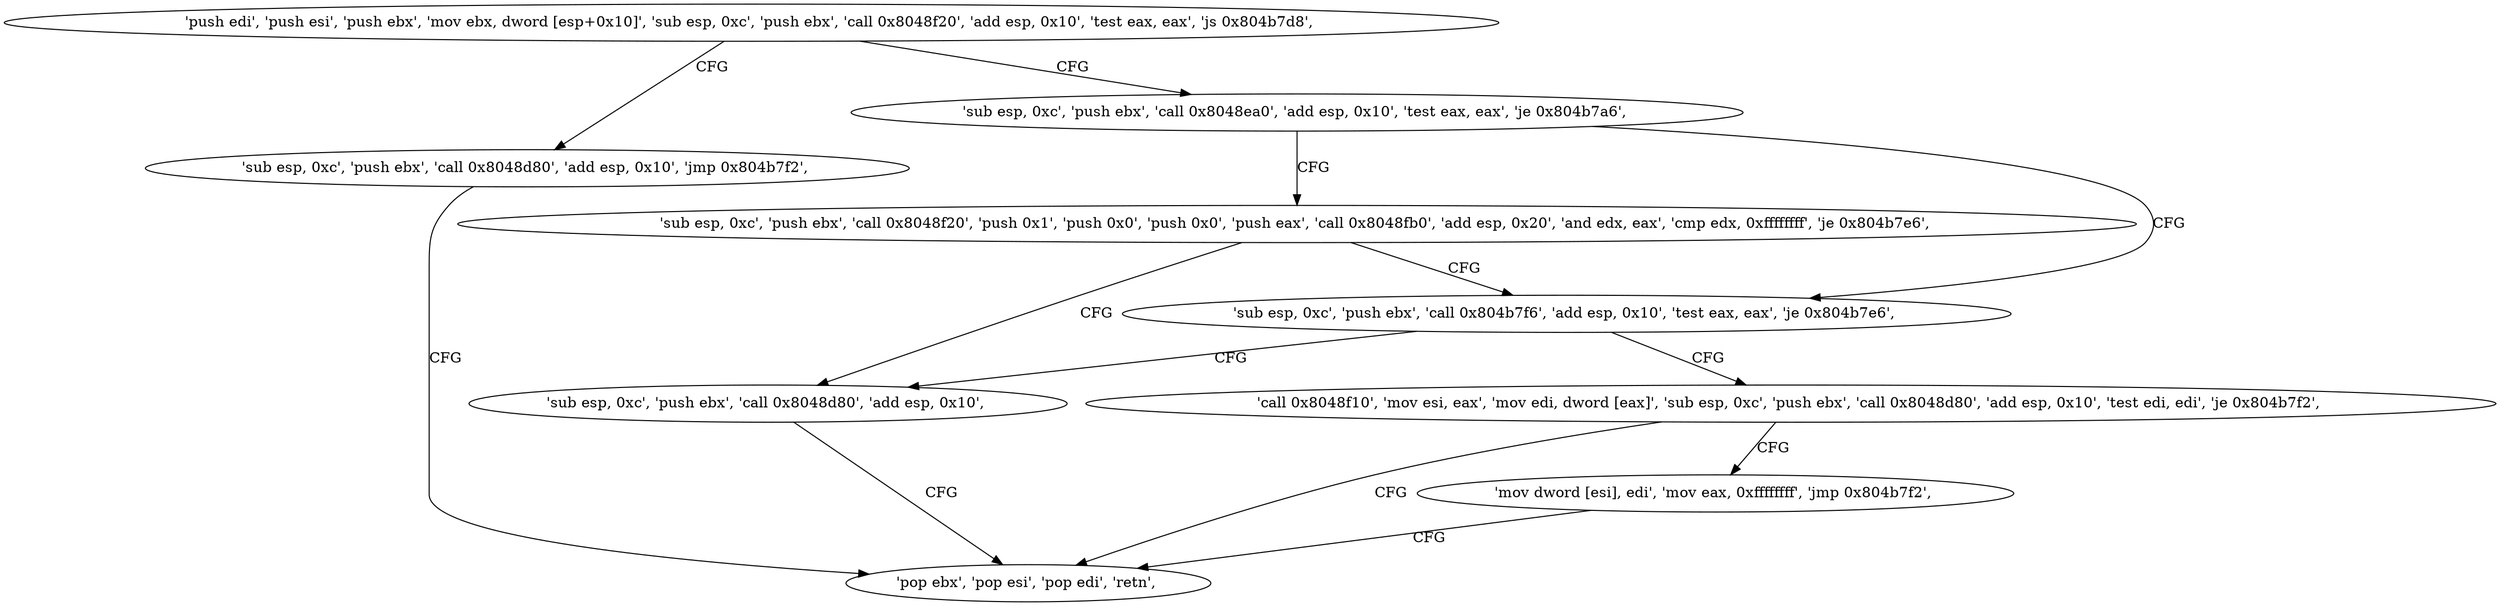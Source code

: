 digraph "func" {
"134526816" [label = "'push edi', 'push esi', 'push ebx', 'mov ebx, dword [esp+0x10]', 'sub esp, 0xc', 'push ebx', 'call 0x8048f20', 'add esp, 0x10', 'test eax, eax', 'js 0x804b7d8', " ]
"134526936" [label = "'sub esp, 0xc', 'push ebx', 'call 0x8048d80', 'add esp, 0x10', 'jmp 0x804b7f2', " ]
"134526839" [label = "'sub esp, 0xc', 'push ebx', 'call 0x8048ea0', 'add esp, 0x10', 'test eax, eax', 'je 0x804b7a6', " ]
"134526962" [label = "'pop ebx', 'pop esi', 'pop edi', 'retn', " ]
"134526886" [label = "'sub esp, 0xc', 'push ebx', 'call 0x804b7f6', 'add esp, 0x10', 'test eax, eax', 'je 0x804b7e6', " ]
"134526855" [label = "'sub esp, 0xc', 'push ebx', 'call 0x8048f20', 'push 0x1', 'push 0x0', 'push 0x0', 'push eax', 'call 0x8048fb0', 'add esp, 0x20', 'and edx, eax', 'cmp edx, 0xffffffff', 'je 0x804b7e6', " ]
"134526950" [label = "'sub esp, 0xc', 'push ebx', 'call 0x8048d80', 'add esp, 0x10', " ]
"134526902" [label = "'call 0x8048f10', 'mov esi, eax', 'mov edi, dword [eax]', 'sub esp, 0xc', 'push ebx', 'call 0x8048d80', 'add esp, 0x10', 'test edi, edi', 'je 0x804b7f2', " ]
"134526927" [label = "'mov dword [esi], edi', 'mov eax, 0xffffffff', 'jmp 0x804b7f2', " ]
"134526816" -> "134526936" [ label = "CFG" ]
"134526816" -> "134526839" [ label = "CFG" ]
"134526936" -> "134526962" [ label = "CFG" ]
"134526839" -> "134526886" [ label = "CFG" ]
"134526839" -> "134526855" [ label = "CFG" ]
"134526886" -> "134526950" [ label = "CFG" ]
"134526886" -> "134526902" [ label = "CFG" ]
"134526855" -> "134526950" [ label = "CFG" ]
"134526855" -> "134526886" [ label = "CFG" ]
"134526950" -> "134526962" [ label = "CFG" ]
"134526902" -> "134526962" [ label = "CFG" ]
"134526902" -> "134526927" [ label = "CFG" ]
"134526927" -> "134526962" [ label = "CFG" ]
}
